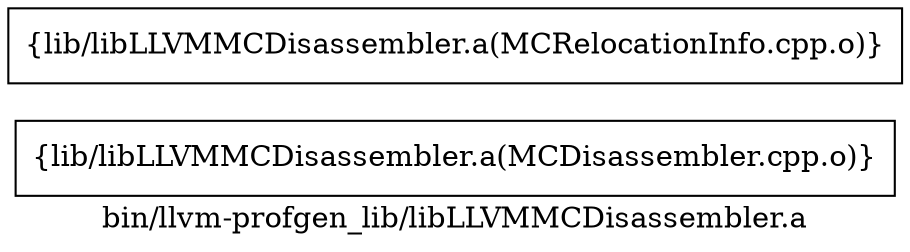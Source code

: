 digraph "bin/llvm-profgen_lib/libLLVMMCDisassembler.a" {
	label="bin/llvm-profgen_lib/libLLVMMCDisassembler.a";
	rankdir=LR;

	Node0x5599c50710a8 [shape=record,shape=box,group=0,label="{lib/libLLVMMCDisassembler.a(MCDisassembler.cpp.o)}"];
	Node0x5599c5070b58 [shape=record,shape=box,group=0,label="{lib/libLLVMMCDisassembler.a(MCRelocationInfo.cpp.o)}"];
}
